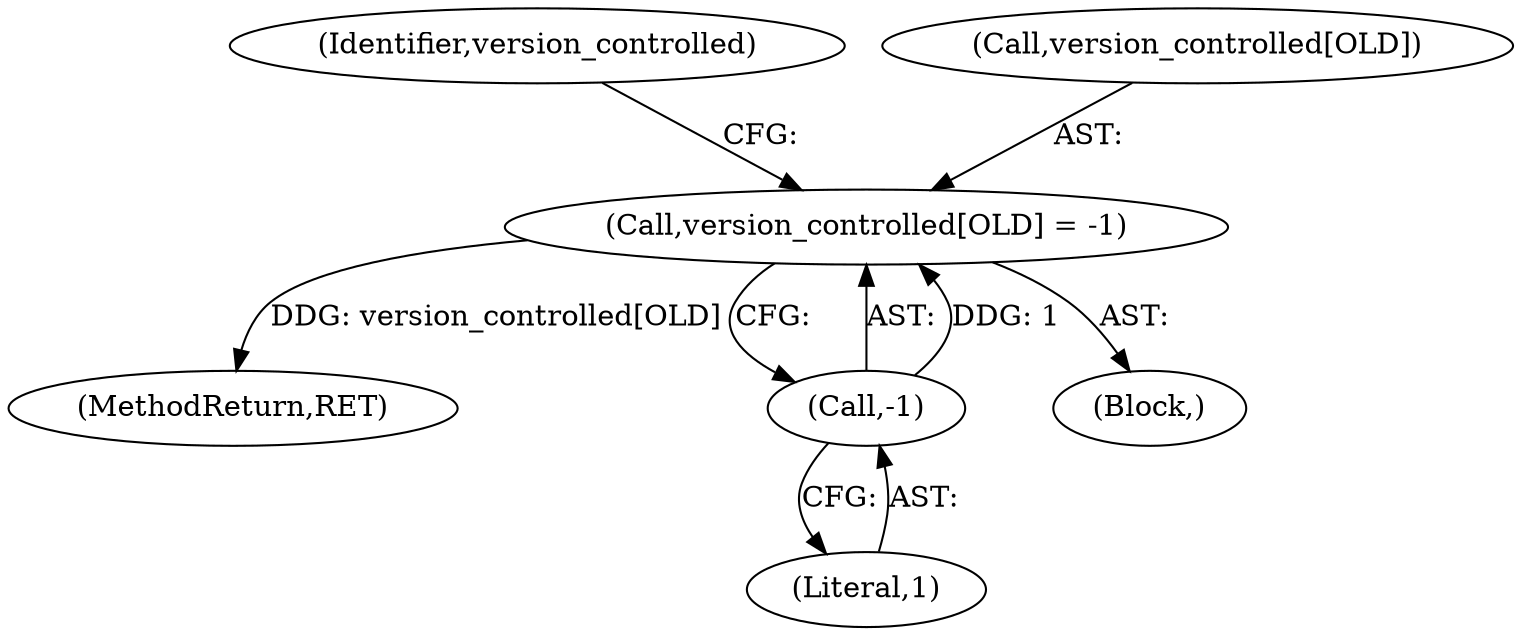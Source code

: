 digraph "0_savannah_f290f48a621867084884bfff87f8093c15195e6a@array" {
"1000292" [label="(Call,version_controlled[OLD] = -1)"];
"1000296" [label="(Call,-1)"];
"1002164" [label="(MethodReturn,RET)"];
"1000300" [label="(Identifier,version_controlled)"];
"1000292" [label="(Call,version_controlled[OLD] = -1)"];
"1000297" [label="(Literal,1)"];
"1000129" [label="(Block,)"];
"1000293" [label="(Call,version_controlled[OLD])"];
"1000296" [label="(Call,-1)"];
"1000292" -> "1000129"  [label="AST: "];
"1000292" -> "1000296"  [label="CFG: "];
"1000293" -> "1000292"  [label="AST: "];
"1000296" -> "1000292"  [label="AST: "];
"1000300" -> "1000292"  [label="CFG: "];
"1000292" -> "1002164"  [label="DDG: version_controlled[OLD]"];
"1000296" -> "1000292"  [label="DDG: 1"];
"1000296" -> "1000297"  [label="CFG: "];
"1000297" -> "1000296"  [label="AST: "];
}
